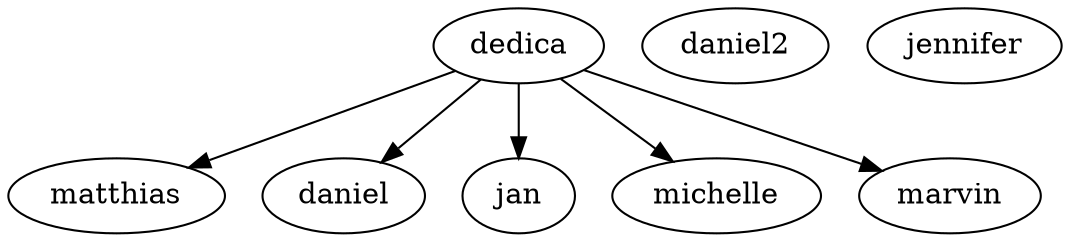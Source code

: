 digraph G {

    dedica [
        nivio_name = "",
        nivio_description = "The IT consulting team.",
        nivio_links = "https://dedica.team",
        nivio_group = "dedica",
        nivio_icon = "https://dedica.team/images/logo_orange_weiss.png"
    ]

    matthias [
        nivio_name = "Matthias Molitor",
        nivio_contact= "matthias@dedica.team",
        nivio_group= dedica
        nivio_fill= "https://dedica.team/images/matthiasmolitor.jpg"
    ]

    daniel [
        nivio_name = "Daniel Pozzi",
        nivio_contact= "daniel@dedica.team",
        nivio_group= dedica
        nivio_fill= "https://dedica.team/images/danielpozzi.jpg"
    ]

    jan [
        nivio_name = "Jan Gölz",
        nivio_contact= "jan@dedica.team",
        nivio_group= dedica
        nivio_fill= "https://dedica.team/images/jangoelz.jpg"
    ]

    michelle [
        nivio_name = "Michelle Fernandez Bieber",
        nivio_contact= "michelle@dedica.team",
        nivio_group= dedica
        nivio_fill= "https://dedica.team/images/michellefernandezbieber.jpg"
    ]

    marvin [
        nivio_name = "Marvin Schöning",
        nivio_contact= "marvin@dedica.team",
        nivio_group= dedica
        nivio_fill= "http://dedica.team/images/marvinschoening.jpeg"
    ]

     daniel2 [
                nivio_name = "Daniel Brünker",
                nivio_contact= "daniel.bruenker@dedica.team",
                nivio_group= dedica
                nivio_fill= "http://dedica.team/images/danielbruenker.jpeg"
            ]

    jennifer [
            nivio_name = "Jennifer Arps",
            nivio_contact= "jennifer@dedica.team",
            nivio_group= dedica
            nivio_fill= "http://dedica.team/images/jenniferarps.jpeg"
        ]

  dedica -> matthias [nivio_type = provider]
  dedica -> daniel [nivio_type = provider]
  dedica -> jan [nivio_type = provider]
  dedica -> michelle [nivio_type = provider]
  dedica -> marvin [nivio_type = provider]

}